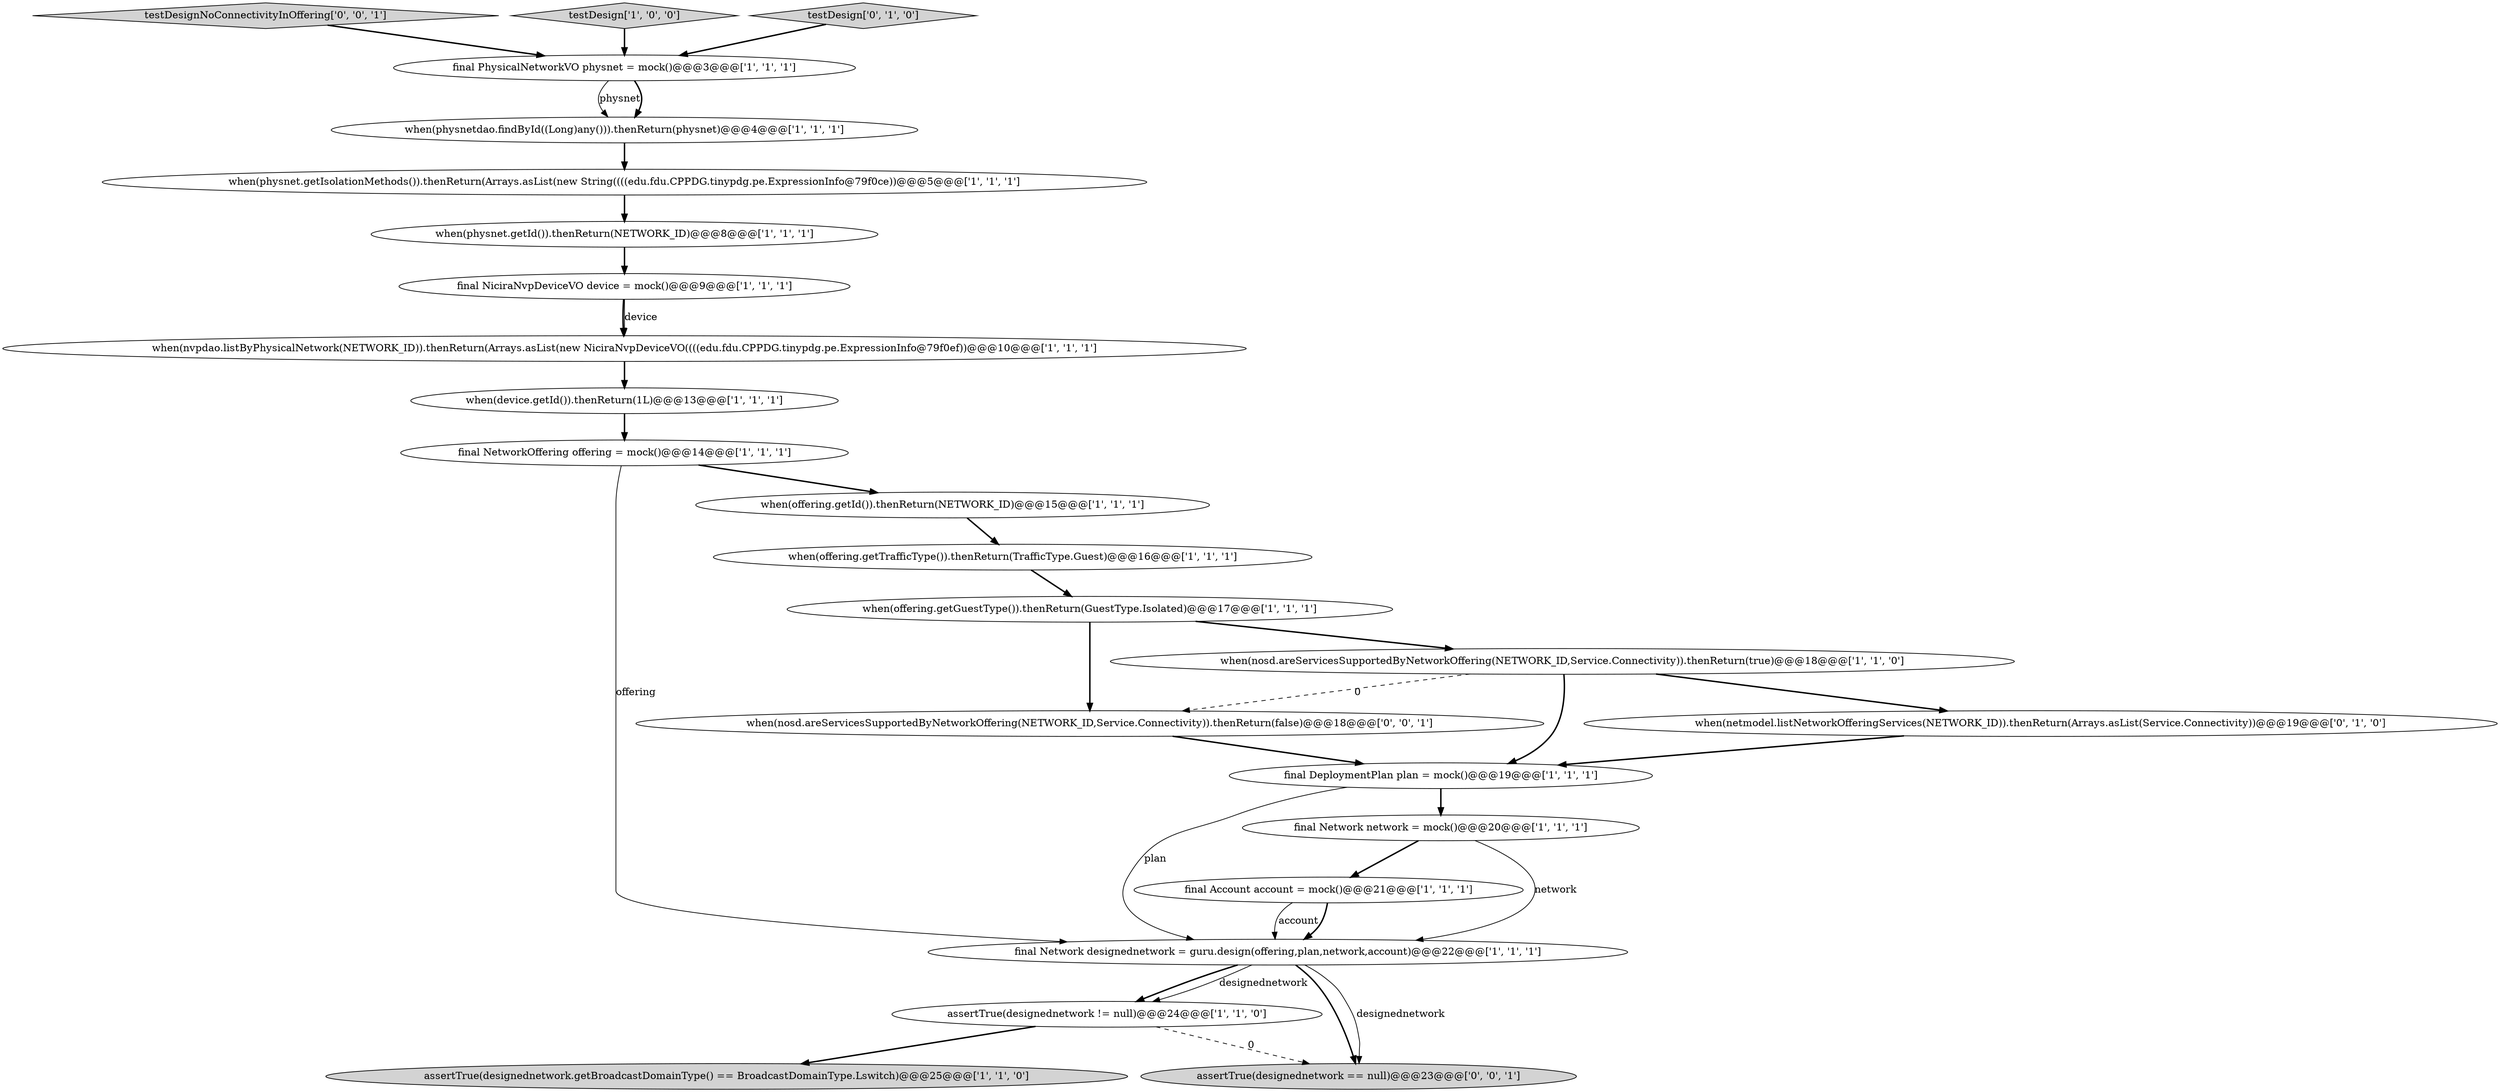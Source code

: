 digraph {
6 [style = filled, label = "final PhysicalNetworkVO physnet = mock()@@@3@@@['1', '1', '1']", fillcolor = white, shape = ellipse image = "AAA0AAABBB1BBB"];
2 [style = filled, label = "final NiciraNvpDeviceVO device = mock()@@@9@@@['1', '1', '1']", fillcolor = white, shape = ellipse image = "AAA0AAABBB1BBB"];
13 [style = filled, label = "final Account account = mock()@@@21@@@['1', '1', '1']", fillcolor = white, shape = ellipse image = "AAA0AAABBB1BBB"];
10 [style = filled, label = "when(offering.getTrafficType()).thenReturn(TrafficType.Guest)@@@16@@@['1', '1', '1']", fillcolor = white, shape = ellipse image = "AAA0AAABBB1BBB"];
11 [style = filled, label = "final DeploymentPlan plan = mock()@@@19@@@['1', '1', '1']", fillcolor = white, shape = ellipse image = "AAA0AAABBB1BBB"];
12 [style = filled, label = "when(offering.getGuestType()).thenReturn(GuestType.Isolated)@@@17@@@['1', '1', '1']", fillcolor = white, shape = ellipse image = "AAA0AAABBB1BBB"];
23 [style = filled, label = "testDesignNoConnectivityInOffering['0', '0', '1']", fillcolor = lightgray, shape = diamond image = "AAA0AAABBB3BBB"];
8 [style = filled, label = "when(physnet.getId()).thenReturn(NETWORK_ID)@@@8@@@['1', '1', '1']", fillcolor = white, shape = ellipse image = "AAA0AAABBB1BBB"];
14 [style = filled, label = "final Network designednetwork = guru.design(offering,plan,network,account)@@@22@@@['1', '1', '1']", fillcolor = white, shape = ellipse image = "AAA0AAABBB1BBB"];
3 [style = filled, label = "when(physnetdao.findById((Long)any())).thenReturn(physnet)@@@4@@@['1', '1', '1']", fillcolor = white, shape = ellipse image = "AAA0AAABBB1BBB"];
17 [style = filled, label = "when(physnet.getIsolationMethods()).thenReturn(Arrays.asList(new String((((edu.fdu.CPPDG.tinypdg.pe.ExpressionInfo@79f0ce))@@@5@@@['1', '1', '1']", fillcolor = white, shape = ellipse image = "AAA0AAABBB1BBB"];
22 [style = filled, label = "when(nosd.areServicesSupportedByNetworkOffering(NETWORK_ID,Service.Connectivity)).thenReturn(false)@@@18@@@['0', '0', '1']", fillcolor = white, shape = ellipse image = "AAA0AAABBB3BBB"];
1 [style = filled, label = "testDesign['1', '0', '0']", fillcolor = lightgray, shape = diamond image = "AAA0AAABBB1BBB"];
5 [style = filled, label = "when(offering.getId()).thenReturn(NETWORK_ID)@@@15@@@['1', '1', '1']", fillcolor = white, shape = ellipse image = "AAA0AAABBB1BBB"];
9 [style = filled, label = "when(nosd.areServicesSupportedByNetworkOffering(NETWORK_ID,Service.Connectivity)).thenReturn(true)@@@18@@@['1', '1', '0']", fillcolor = white, shape = ellipse image = "AAA0AAABBB1BBB"];
18 [style = filled, label = "assertTrue(designednetwork != null)@@@24@@@['1', '1', '0']", fillcolor = white, shape = ellipse image = "AAA0AAABBB1BBB"];
15 [style = filled, label = "when(device.getId()).thenReturn(1L)@@@13@@@['1', '1', '1']", fillcolor = white, shape = ellipse image = "AAA0AAABBB1BBB"];
4 [style = filled, label = "assertTrue(designednetwork.getBroadcastDomainType() == BroadcastDomainType.Lswitch)@@@25@@@['1', '1', '0']", fillcolor = lightgray, shape = ellipse image = "AAA0AAABBB1BBB"];
0 [style = filled, label = "final NetworkOffering offering = mock()@@@14@@@['1', '1', '1']", fillcolor = white, shape = ellipse image = "AAA0AAABBB1BBB"];
16 [style = filled, label = "final Network network = mock()@@@20@@@['1', '1', '1']", fillcolor = white, shape = ellipse image = "AAA0AAABBB1BBB"];
21 [style = filled, label = "assertTrue(designednetwork == null)@@@23@@@['0', '0', '1']", fillcolor = lightgray, shape = ellipse image = "AAA0AAABBB3BBB"];
19 [style = filled, label = "testDesign['0', '1', '0']", fillcolor = lightgray, shape = diamond image = "AAA0AAABBB2BBB"];
20 [style = filled, label = "when(netmodel.listNetworkOfferingServices(NETWORK_ID)).thenReturn(Arrays.asList(Service.Connectivity))@@@19@@@['0', '1', '0']", fillcolor = white, shape = ellipse image = "AAA1AAABBB2BBB"];
7 [style = filled, label = "when(nvpdao.listByPhysicalNetwork(NETWORK_ID)).thenReturn(Arrays.asList(new NiciraNvpDeviceVO((((edu.fdu.CPPDG.tinypdg.pe.ExpressionInfo@79f0ef))@@@10@@@['1', '1', '1']", fillcolor = white, shape = ellipse image = "AAA0AAABBB1BBB"];
22->11 [style = bold, label=""];
9->22 [style = dashed, label="0"];
0->14 [style = solid, label="offering"];
19->6 [style = bold, label=""];
9->11 [style = bold, label=""];
14->18 [style = bold, label=""];
11->14 [style = solid, label="plan"];
2->7 [style = bold, label=""];
14->21 [style = bold, label=""];
6->3 [style = solid, label="physnet"];
9->20 [style = bold, label=""];
14->18 [style = solid, label="designednetwork"];
11->16 [style = bold, label=""];
16->13 [style = bold, label=""];
5->10 [style = bold, label=""];
1->6 [style = bold, label=""];
12->22 [style = bold, label=""];
10->12 [style = bold, label=""];
12->9 [style = bold, label=""];
3->17 [style = bold, label=""];
8->2 [style = bold, label=""];
15->0 [style = bold, label=""];
23->6 [style = bold, label=""];
18->21 [style = dashed, label="0"];
14->21 [style = solid, label="designednetwork"];
6->3 [style = bold, label=""];
2->7 [style = solid, label="device"];
13->14 [style = solid, label="account"];
17->8 [style = bold, label=""];
16->14 [style = solid, label="network"];
7->15 [style = bold, label=""];
0->5 [style = bold, label=""];
13->14 [style = bold, label=""];
18->4 [style = bold, label=""];
20->11 [style = bold, label=""];
}
